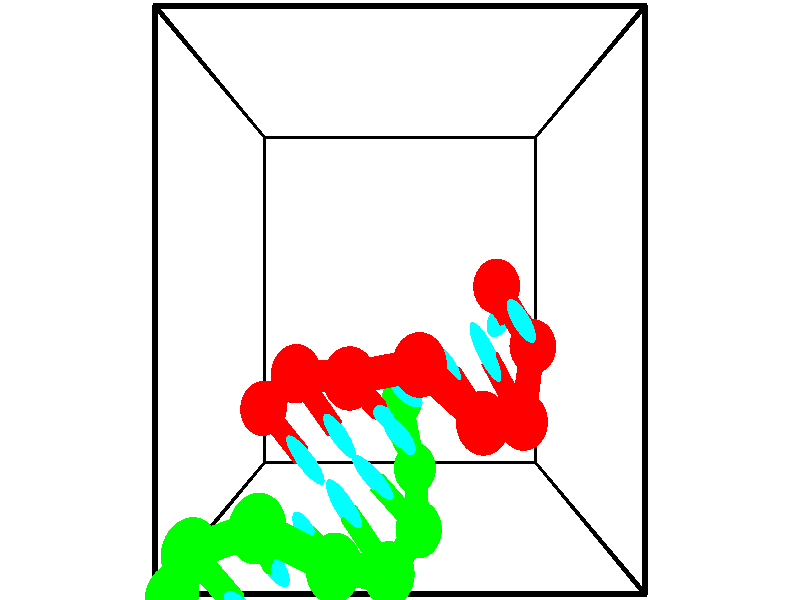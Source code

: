 // switches for output
#declare DRAW_BASES = 1; // possible values are 0, 1; only relevant for DNA ribbons
#declare DRAW_BASES_TYPE = 3; // possible values are 1, 2, 3; only relevant for DNA ribbons
#declare DRAW_FOG = 0; // set to 1 to enable fog

#include "colors.inc"

#include "transforms.inc"
background { rgb <1, 1, 1>}

#default {
   normal{
       ripples 0.25
       frequency 0.20
       turbulence 0.2
       lambda 5
   }
	finish {
		phong 0.1
		phong_size 40.
	}
}

// original window dimensions: 1024x640


// camera settings

camera {
	sky <-0, 1, 0>
	up <-0, 1, 0>
	right 1.6 * <1, 0, 0>
	location <2.5, 2.5, 11.1562>
	look_at <2.5, 2.5, 2.5>
	direction <0, 0, -8.6562>
	angle 67.0682
}


# declare cpy_camera_pos = <2.5, 2.5, 11.1562>;
# if (DRAW_FOG = 1)
fog {
	fog_type 2
	up vnormalize(cpy_camera_pos)
	color rgbt<1,1,1,0.3>
	distance 1e-5
	fog_alt 3e-3
	fog_offset 4
}
# end


// LIGHTS

# declare lum = 6;
global_settings {
	ambient_light rgb lum * <0.05, 0.05, 0.05>
	max_trace_level 15
}# declare cpy_direct_light_amount = 0.25;
light_source
{	1000 * <-1, -1, 1>,
	rgb lum * cpy_direct_light_amount
	parallel
}

light_source
{	1000 * <1, 1, -1>,
	rgb lum * cpy_direct_light_amount
	parallel
}

// strand 0

// nucleotide -1

// particle -1
sphere {
	<3.544102, 2.622287, 4.626064> 0.250000
	pigment { color rgbt <1,0,0,0> }
	no_shadow
}
cylinder {
	<3.626102, 2.446594, 4.276196>,  <3.675303, 2.341179, 4.066274>, 0.100000
	pigment { color rgbt <1,0,0,0> }
	no_shadow
}
cylinder {
	<3.626102, 2.446594, 4.276196>,  <3.544102, 2.622287, 4.626064>, 0.100000
	pigment { color rgbt <1,0,0,0> }
	no_shadow
}

// particle -1
sphere {
	<3.626102, 2.446594, 4.276196> 0.100000
	pigment { color rgbt <1,0,0,0> }
	no_shadow
}
sphere {
	0, 1
	scale<0.080000,0.200000,0.300000>
	matrix <0.589720, -0.657800, 0.468539,
		-0.781156, -0.611862, 0.124175,
		0.205000, -0.439231, -0.874672,
		3.687603, 2.314825, 4.013794>
	pigment { color rgbt <0,1,1,0> }
	no_shadow
}
cylinder {
	<3.955245, 2.076187, 4.534867>,  <3.544102, 2.622287, 4.626064>, 0.130000
	pigment { color rgbt <1,0,0,0> }
	no_shadow
}

// nucleotide -1

// particle -1
sphere {
	<3.955245, 2.076187, 4.534867> 0.250000
	pigment { color rgbt <1,0,0,0> }
	no_shadow
}
cylinder {
	<3.814774, 2.217972, 4.881516>,  <3.730491, 2.303043, 5.089505>, 0.100000
	pigment { color rgbt <1,0,0,0> }
	no_shadow
}
cylinder {
	<3.814774, 2.217972, 4.881516>,  <3.955245, 2.076187, 4.534867>, 0.100000
	pigment { color rgbt <1,0,0,0> }
	no_shadow
}

// particle -1
sphere {
	<3.814774, 2.217972, 4.881516> 0.100000
	pigment { color rgbt <1,0,0,0> }
	no_shadow
}
sphere {
	0, 1
	scale<0.080000,0.200000,0.300000>
	matrix <-0.792945, -0.604789, -0.073954,
		0.497909, -0.713154, 0.493456,
		-0.351177, 0.354461, 0.866621,
		3.709420, 2.324310, 5.141502>
	pigment { color rgbt <0,1,1,0> }
	no_shadow
}
cylinder {
	<3.759614, 1.466226, 4.965356>,  <3.955245, 2.076187, 4.534867>, 0.130000
	pigment { color rgbt <1,0,0,0> }
	no_shadow
}

// nucleotide -1

// particle -1
sphere {
	<3.759614, 1.466226, 4.965356> 0.250000
	pigment { color rgbt <1,0,0,0> }
	no_shadow
}
cylinder {
	<3.543659, 1.801819, 4.992573>,  <3.414086, 2.003175, 5.008903>, 0.100000
	pigment { color rgbt <1,0,0,0> }
	no_shadow
}
cylinder {
	<3.543659, 1.801819, 4.992573>,  <3.759614, 1.466226, 4.965356>, 0.100000
	pigment { color rgbt <1,0,0,0> }
	no_shadow
}

// particle -1
sphere {
	<3.543659, 1.801819, 4.992573> 0.100000
	pigment { color rgbt <1,0,0,0> }
	no_shadow
}
sphere {
	0, 1
	scale<0.080000,0.200000,0.300000>
	matrix <-0.824370, -0.510682, -0.244170,
		-0.170106, -0.187916, 0.967342,
		-0.539887, 0.838982, 0.068042,
		3.381693, 2.053514, 5.012985>
	pigment { color rgbt <0,1,1,0> }
	no_shadow
}
cylinder {
	<3.277514, 1.536219, 5.483195>,  <3.759614, 1.466226, 4.965356>, 0.130000
	pigment { color rgbt <1,0,0,0> }
	no_shadow
}

// nucleotide -1

// particle -1
sphere {
	<3.277514, 1.536219, 5.483195> 0.250000
	pigment { color rgbt <1,0,0,0> }
	no_shadow
}
cylinder {
	<3.133575, 1.733429, 5.166351>,  <3.047212, 1.851755, 4.976245>, 0.100000
	pigment { color rgbt <1,0,0,0> }
	no_shadow
}
cylinder {
	<3.133575, 1.733429, 5.166351>,  <3.277514, 1.536219, 5.483195>, 0.100000
	pigment { color rgbt <1,0,0,0> }
	no_shadow
}

// particle -1
sphere {
	<3.133575, 1.733429, 5.166351> 0.100000
	pigment { color rgbt <1,0,0,0> }
	no_shadow
}
sphere {
	0, 1
	scale<0.080000,0.200000,0.300000>
	matrix <-0.858870, -0.506704, 0.074792,
		-0.364490, 0.707231, 0.605781,
		-0.359847, 0.493026, -0.792108,
		3.025621, 1.881337, 4.928719>
	pigment { color rgbt <0,1,1,0> }
	no_shadow
}
cylinder {
	<2.679330, 2.003766, 5.609604>,  <3.277514, 1.536219, 5.483195>, 0.130000
	pigment { color rgbt <1,0,0,0> }
	no_shadow
}

// nucleotide -1

// particle -1
sphere {
	<2.679330, 2.003766, 5.609604> 0.250000
	pigment { color rgbt <1,0,0,0> }
	no_shadow
}
cylinder {
	<2.639168, 1.895744, 5.226566>,  <2.615070, 1.830931, 4.996743>, 0.100000
	pigment { color rgbt <1,0,0,0> }
	no_shadow
}
cylinder {
	<2.639168, 1.895744, 5.226566>,  <2.679330, 2.003766, 5.609604>, 0.100000
	pigment { color rgbt <1,0,0,0> }
	no_shadow
}

// particle -1
sphere {
	<2.639168, 1.895744, 5.226566> 0.100000
	pigment { color rgbt <1,0,0,0> }
	no_shadow
}
sphere {
	0, 1
	scale<0.080000,0.200000,0.300000>
	matrix <-0.790445, -0.562867, 0.241616,
		-0.604248, 0.781186, -0.156948,
		-0.100406, -0.270055, -0.957595,
		2.609046, 1.814728, 4.939288>
	pigment { color rgbt <0,1,1,0> }
	no_shadow
}
cylinder {
	<2.027663, 1.887962, 5.495909>,  <2.679330, 2.003766, 5.609604>, 0.130000
	pigment { color rgbt <1,0,0,0> }
	no_shadow
}

// nucleotide -1

// particle -1
sphere {
	<2.027663, 1.887962, 5.495909> 0.250000
	pigment { color rgbt <1,0,0,0> }
	no_shadow
}
cylinder {
	<2.180744, 1.693512, 5.181656>,  <2.272593, 1.576842, 4.993104>, 0.100000
	pigment { color rgbt <1,0,0,0> }
	no_shadow
}
cylinder {
	<2.180744, 1.693512, 5.181656>,  <2.027663, 1.887962, 5.495909>, 0.100000
	pigment { color rgbt <1,0,0,0> }
	no_shadow
}

// particle -1
sphere {
	<2.180744, 1.693512, 5.181656> 0.100000
	pigment { color rgbt <1,0,0,0> }
	no_shadow
}
sphere {
	0, 1
	scale<0.080000,0.200000,0.300000>
	matrix <-0.726039, -0.684118, 0.069637,
		-0.571318, 0.543750, -0.614762,
		0.382704, -0.486126, -0.785633,
		2.295555, 1.547674, 4.945966>
	pigment { color rgbt <0,1,1,0> }
	no_shadow
}
cylinder {
	<1.444957, 1.876343, 5.024175>,  <2.027663, 1.887962, 5.495909>, 0.130000
	pigment { color rgbt <1,0,0,0> }
	no_shadow
}

// nucleotide -1

// particle -1
sphere {
	<1.444957, 1.876343, 5.024175> 0.250000
	pigment { color rgbt <1,0,0,0> }
	no_shadow
}
cylinder {
	<1.672394, 1.569305, 4.905853>,  <1.808856, 1.385083, 4.834860>, 0.100000
	pigment { color rgbt <1,0,0,0> }
	no_shadow
}
cylinder {
	<1.672394, 1.569305, 4.905853>,  <1.444957, 1.876343, 5.024175>, 0.100000
	pigment { color rgbt <1,0,0,0> }
	no_shadow
}

// particle -1
sphere {
	<1.672394, 1.569305, 4.905853> 0.100000
	pigment { color rgbt <1,0,0,0> }
	no_shadow
}
sphere {
	0, 1
	scale<0.080000,0.200000,0.300000>
	matrix <-0.760756, -0.627470, 0.165929,
		-0.312974, 0.130689, -0.940727,
		0.568593, -0.767595, -0.295804,
		1.842972, 1.339027, 4.817112>
	pigment { color rgbt <0,1,1,0> }
	no_shadow
}
cylinder {
	<1.002269, 1.509196, 4.523579>,  <1.444957, 1.876343, 5.024175>, 0.130000
	pigment { color rgbt <1,0,0,0> }
	no_shadow
}

// nucleotide -1

// particle -1
sphere {
	<1.002269, 1.509196, 4.523579> 0.250000
	pigment { color rgbt <1,0,0,0> }
	no_shadow
}
cylinder {
	<1.284962, 1.275223, 4.682770>,  <1.454577, 1.134839, 4.778284>, 0.100000
	pigment { color rgbt <1,0,0,0> }
	no_shadow
}
cylinder {
	<1.284962, 1.275223, 4.682770>,  <1.002269, 1.509196, 4.523579>, 0.100000
	pigment { color rgbt <1,0,0,0> }
	no_shadow
}

// particle -1
sphere {
	<1.284962, 1.275223, 4.682770> 0.100000
	pigment { color rgbt <1,0,0,0> }
	no_shadow
}
sphere {
	0, 1
	scale<0.080000,0.200000,0.300000>
	matrix <-0.704011, -0.637104, 0.313795,
		0.070004, -0.501948, -0.862060,
		0.706731, -0.584933, 0.397976,
		1.496981, 1.099743, 4.802163>
	pigment { color rgbt <0,1,1,0> }
	no_shadow
}
// strand 1

// nucleotide -1

// particle -1
sphere {
	<0.268264, 0.086215, 5.241789> 0.250000
	pigment { color rgbt <0,1,0,0> }
	no_shadow
}
cylinder {
	<0.578682, -0.078537, 5.432831>,  <0.764933, -0.177388, 5.547456>, 0.100000
	pigment { color rgbt <0,1,0,0> }
	no_shadow
}
cylinder {
	<0.578682, -0.078537, 5.432831>,  <0.268264, 0.086215, 5.241789>, 0.100000
	pigment { color rgbt <0,1,0,0> }
	no_shadow
}

// particle -1
sphere {
	<0.578682, -0.078537, 5.432831> 0.100000
	pigment { color rgbt <0,1,0,0> }
	no_shadow
}
sphere {
	0, 1
	scale<0.080000,0.200000,0.300000>
	matrix <0.630638, 0.515111, -0.580479,
		-0.006931, 0.751675, 0.659497,
		0.776046, -0.411881, 0.477605,
		0.811496, -0.202101, 5.576112>
	pigment { color rgbt <0,1,1,0> }
	no_shadow
}
cylinder {
	<0.602111, 0.599697, 5.689143>,  <0.268264, 0.086215, 5.241789>, 0.130000
	pigment { color rgbt <0,1,0,0> }
	no_shadow
}

// nucleotide -1

// particle -1
sphere {
	<0.602111, 0.599697, 5.689143> 0.250000
	pigment { color rgbt <0,1,0,0> }
	no_shadow
}
cylinder {
	<0.818511, 0.295670, 5.545135>,  <0.948351, 0.113253, 5.458731>, 0.100000
	pigment { color rgbt <0,1,0,0> }
	no_shadow
}
cylinder {
	<0.818511, 0.295670, 5.545135>,  <0.602111, 0.599697, 5.689143>, 0.100000
	pigment { color rgbt <0,1,0,0> }
	no_shadow
}

// particle -1
sphere {
	<0.818511, 0.295670, 5.545135> 0.100000
	pigment { color rgbt <0,1,0,0> }
	no_shadow
}
sphere {
	0, 1
	scale<0.080000,0.200000,0.300000>
	matrix <0.641749, 0.649755, -0.407403,
		0.543579, -0.010637, 0.839291,
		0.540999, -0.760070, -0.360019,
		0.980811, 0.067649, 5.437129>
	pigment { color rgbt <0,1,1,0> }
	no_shadow
}
cylinder {
	<1.244059, 0.825875, 5.837485>,  <0.602111, 0.599697, 5.689143>, 0.130000
	pigment { color rgbt <0,1,0,0> }
	no_shadow
}

// nucleotide -1

// particle -1
sphere {
	<1.244059, 0.825875, 5.837485> 0.250000
	pigment { color rgbt <0,1,0,0> }
	no_shadow
}
cylinder {
	<1.260232, 0.561295, 5.537926>,  <1.269936, 0.402546, 5.358190>, 0.100000
	pigment { color rgbt <0,1,0,0> }
	no_shadow
}
cylinder {
	<1.260232, 0.561295, 5.537926>,  <1.244059, 0.825875, 5.837485>, 0.100000
	pigment { color rgbt <0,1,0,0> }
	no_shadow
}

// particle -1
sphere {
	<1.260232, 0.561295, 5.537926> 0.100000
	pigment { color rgbt <0,1,0,0> }
	no_shadow
}
sphere {
	0, 1
	scale<0.080000,0.200000,0.300000>
	matrix <0.635686, 0.595290, -0.491460,
		0.770888, -0.456193, 0.444544,
		0.040432, -0.661451, -0.748898,
		1.272362, 0.362859, 5.313256>
	pigment { color rgbt <0,1,1,0> }
	no_shadow
}
cylinder {
	<1.905172, 0.494577, 5.727674>,  <1.244059, 0.825875, 5.837485>, 0.130000
	pigment { color rgbt <0,1,0,0> }
	no_shadow
}

// nucleotide -1

// particle -1
sphere {
	<1.905172, 0.494577, 5.727674> 0.250000
	pigment { color rgbt <0,1,0,0> }
	no_shadow
}
cylinder {
	<1.712260, 0.520554, 5.378231>,  <1.596513, 0.536140, 5.168565>, 0.100000
	pigment { color rgbt <0,1,0,0> }
	no_shadow
}
cylinder {
	<1.712260, 0.520554, 5.378231>,  <1.905172, 0.494577, 5.727674>, 0.100000
	pigment { color rgbt <0,1,0,0> }
	no_shadow
}

// particle -1
sphere {
	<1.712260, 0.520554, 5.378231> 0.100000
	pigment { color rgbt <0,1,0,0> }
	no_shadow
}
sphere {
	0, 1
	scale<0.080000,0.200000,0.300000>
	matrix <0.800066, 0.438822, -0.409060,
		0.356792, -0.896224, -0.263593,
		-0.482280, 0.064942, -0.873607,
		1.567576, 0.540036, 5.116149>
	pigment { color rgbt <0,1,1,0> }
	no_shadow
}
cylinder {
	<2.392620, 0.270877, 5.252949>,  <1.905172, 0.494577, 5.727674>, 0.130000
	pigment { color rgbt <0,1,0,0> }
	no_shadow
}

// nucleotide -1

// particle -1
sphere {
	<2.392620, 0.270877, 5.252949> 0.250000
	pigment { color rgbt <0,1,0,0> }
	no_shadow
}
cylinder {
	<2.132138, 0.533722, 5.101089>,  <1.975849, 0.691429, 5.009974>, 0.100000
	pigment { color rgbt <0,1,0,0> }
	no_shadow
}
cylinder {
	<2.132138, 0.533722, 5.101089>,  <2.392620, 0.270877, 5.252949>, 0.100000
	pigment { color rgbt <0,1,0,0> }
	no_shadow
}

// particle -1
sphere {
	<2.132138, 0.533722, 5.101089> 0.100000
	pigment { color rgbt <0,1,0,0> }
	no_shadow
}
sphere {
	0, 1
	scale<0.080000,0.200000,0.300000>
	matrix <0.752040, 0.491642, -0.439005,
		-0.101825, -0.571393, -0.814335,
		-0.651205, 0.657114, -0.379649,
		1.936777, 0.730856, 4.987195>
	pigment { color rgbt <0,1,1,0> }
	no_shadow
}
cylinder {
	<2.703044, 0.427251, 4.599782>,  <2.392620, 0.270877, 5.252949>, 0.130000
	pigment { color rgbt <0,1,0,0> }
	no_shadow
}

// nucleotide -1

// particle -1
sphere {
	<2.703044, 0.427251, 4.599782> 0.250000
	pigment { color rgbt <0,1,0,0> }
	no_shadow
}
cylinder {
	<2.422335, 0.705673, 4.660473>,  <2.253909, 0.872727, 4.696887>, 0.100000
	pigment { color rgbt <0,1,0,0> }
	no_shadow
}
cylinder {
	<2.422335, 0.705673, 4.660473>,  <2.703044, 0.427251, 4.599782>, 0.100000
	pigment { color rgbt <0,1,0,0> }
	no_shadow
}

// particle -1
sphere {
	<2.422335, 0.705673, 4.660473> 0.100000
	pigment { color rgbt <0,1,0,0> }
	no_shadow
}
sphere {
	0, 1
	scale<0.080000,0.200000,0.300000>
	matrix <0.637413, 0.708612, -0.302611,
		-0.318150, -0.115651, -0.940960,
		-0.701773, 0.696056, 0.151728,
		2.211803, 0.914490, 4.705991>
	pigment { color rgbt <0,1,1,0> }
	no_shadow
}
cylinder {
	<2.676958, 0.827323, 3.951761>,  <2.703044, 0.427251, 4.599782>, 0.130000
	pigment { color rgbt <0,1,0,0> }
	no_shadow
}

// nucleotide -1

// particle -1
sphere {
	<2.676958, 0.827323, 3.951761> 0.250000
	pigment { color rgbt <0,1,0,0> }
	no_shadow
}
cylinder {
	<2.573140, 1.064575, 4.256611>,  <2.510849, 1.206927, 4.439520>, 0.100000
	pigment { color rgbt <0,1,0,0> }
	no_shadow
}
cylinder {
	<2.573140, 1.064575, 4.256611>,  <2.676958, 0.827323, 3.951761>, 0.100000
	pigment { color rgbt <0,1,0,0> }
	no_shadow
}

// particle -1
sphere {
	<2.573140, 1.064575, 4.256611> 0.100000
	pigment { color rgbt <0,1,0,0> }
	no_shadow
}
sphere {
	0, 1
	scale<0.080000,0.200000,0.300000>
	matrix <0.583654, 0.725075, -0.365532,
		-0.769405, 0.349945, -0.534373,
		-0.259544, 0.593131, 0.762123,
		2.495277, 1.242515, 4.485248>
	pigment { color rgbt <0,1,1,0> }
	no_shadow
}
cylinder {
	<2.521549, 1.463380, 3.682994>,  <2.676958, 0.827323, 3.951761>, 0.130000
	pigment { color rgbt <0,1,0,0> }
	no_shadow
}

// nucleotide -1

// particle -1
sphere {
	<2.521549, 1.463380, 3.682994> 0.250000
	pigment { color rgbt <0,1,0,0> }
	no_shadow
}
cylinder {
	<2.552361, 1.553757, 4.071430>,  <2.570849, 1.607983, 4.304492>, 0.100000
	pigment { color rgbt <0,1,0,0> }
	no_shadow
}
cylinder {
	<2.552361, 1.553757, 4.071430>,  <2.521549, 1.463380, 3.682994>, 0.100000
	pigment { color rgbt <0,1,0,0> }
	no_shadow
}

// particle -1
sphere {
	<2.552361, 1.553757, 4.071430> 0.100000
	pigment { color rgbt <0,1,0,0> }
	no_shadow
}
sphere {
	0, 1
	scale<0.080000,0.200000,0.300000>
	matrix <0.528161, 0.816850, -0.231952,
		-0.845643, 0.530760, -0.056410,
		0.077032, 0.225942, 0.971090,
		2.575471, 1.621539, 4.362757>
	pigment { color rgbt <0,1,1,0> }
	no_shadow
}
// box output
cylinder {
	<0.000000, 0.000000, 0.000000>,  <5.000000, 0.000000, 0.000000>, 0.025000
	pigment { color rgbt <0,0,0,0> }
	no_shadow
}
cylinder {
	<0.000000, 0.000000, 0.000000>,  <0.000000, 5.000000, 0.000000>, 0.025000
	pigment { color rgbt <0,0,0,0> }
	no_shadow
}
cylinder {
	<0.000000, 0.000000, 0.000000>,  <0.000000, 0.000000, 5.000000>, 0.025000
	pigment { color rgbt <0,0,0,0> }
	no_shadow
}
cylinder {
	<5.000000, 5.000000, 5.000000>,  <0.000000, 5.000000, 5.000000>, 0.025000
	pigment { color rgbt <0,0,0,0> }
	no_shadow
}
cylinder {
	<5.000000, 5.000000, 5.000000>,  <5.000000, 0.000000, 5.000000>, 0.025000
	pigment { color rgbt <0,0,0,0> }
	no_shadow
}
cylinder {
	<5.000000, 5.000000, 5.000000>,  <5.000000, 5.000000, 0.000000>, 0.025000
	pigment { color rgbt <0,0,0,0> }
	no_shadow
}
cylinder {
	<0.000000, 0.000000, 5.000000>,  <0.000000, 5.000000, 5.000000>, 0.025000
	pigment { color rgbt <0,0,0,0> }
	no_shadow
}
cylinder {
	<0.000000, 0.000000, 5.000000>,  <5.000000, 0.000000, 5.000000>, 0.025000
	pigment { color rgbt <0,0,0,0> }
	no_shadow
}
cylinder {
	<5.000000, 5.000000, 0.000000>,  <0.000000, 5.000000, 0.000000>, 0.025000
	pigment { color rgbt <0,0,0,0> }
	no_shadow
}
cylinder {
	<5.000000, 5.000000, 0.000000>,  <5.000000, 0.000000, 0.000000>, 0.025000
	pigment { color rgbt <0,0,0,0> }
	no_shadow
}
cylinder {
	<5.000000, 0.000000, 5.000000>,  <5.000000, 0.000000, 0.000000>, 0.025000
	pigment { color rgbt <0,0,0,0> }
	no_shadow
}
cylinder {
	<0.000000, 5.000000, 0.000000>,  <0.000000, 5.000000, 5.000000>, 0.025000
	pigment { color rgbt <0,0,0,0> }
	no_shadow
}
// end of box output
